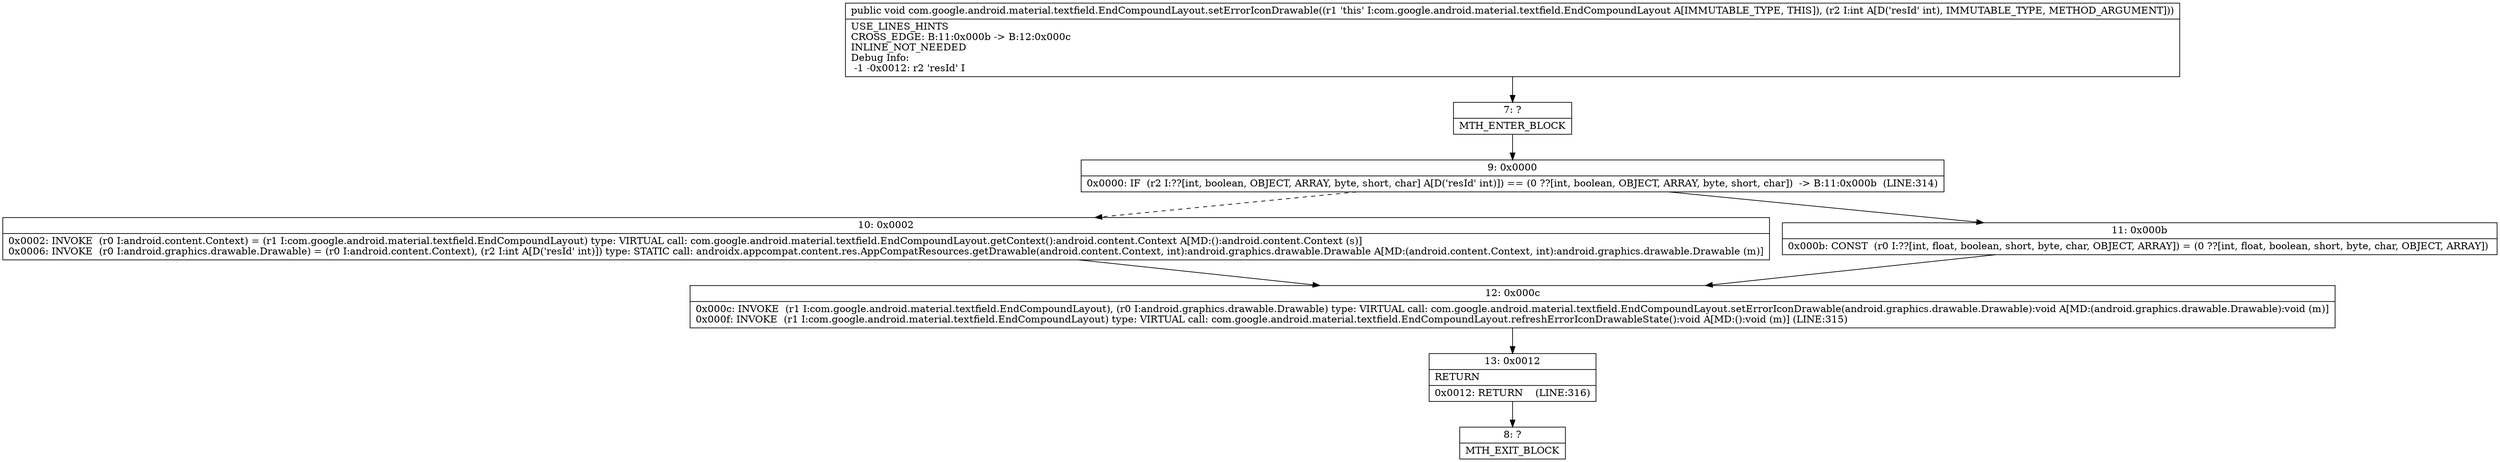 digraph "CFG forcom.google.android.material.textfield.EndCompoundLayout.setErrorIconDrawable(I)V" {
Node_7 [shape=record,label="{7\:\ ?|MTH_ENTER_BLOCK\l}"];
Node_9 [shape=record,label="{9\:\ 0x0000|0x0000: IF  (r2 I:??[int, boolean, OBJECT, ARRAY, byte, short, char] A[D('resId' int)]) == (0 ??[int, boolean, OBJECT, ARRAY, byte, short, char])  \-\> B:11:0x000b  (LINE:314)\l}"];
Node_10 [shape=record,label="{10\:\ 0x0002|0x0002: INVOKE  (r0 I:android.content.Context) = (r1 I:com.google.android.material.textfield.EndCompoundLayout) type: VIRTUAL call: com.google.android.material.textfield.EndCompoundLayout.getContext():android.content.Context A[MD:():android.content.Context (s)]\l0x0006: INVOKE  (r0 I:android.graphics.drawable.Drawable) = (r0 I:android.content.Context), (r2 I:int A[D('resId' int)]) type: STATIC call: androidx.appcompat.content.res.AppCompatResources.getDrawable(android.content.Context, int):android.graphics.drawable.Drawable A[MD:(android.content.Context, int):android.graphics.drawable.Drawable (m)]\l}"];
Node_12 [shape=record,label="{12\:\ 0x000c|0x000c: INVOKE  (r1 I:com.google.android.material.textfield.EndCompoundLayout), (r0 I:android.graphics.drawable.Drawable) type: VIRTUAL call: com.google.android.material.textfield.EndCompoundLayout.setErrorIconDrawable(android.graphics.drawable.Drawable):void A[MD:(android.graphics.drawable.Drawable):void (m)]\l0x000f: INVOKE  (r1 I:com.google.android.material.textfield.EndCompoundLayout) type: VIRTUAL call: com.google.android.material.textfield.EndCompoundLayout.refreshErrorIconDrawableState():void A[MD:():void (m)] (LINE:315)\l}"];
Node_13 [shape=record,label="{13\:\ 0x0012|RETURN\l|0x0012: RETURN    (LINE:316)\l}"];
Node_8 [shape=record,label="{8\:\ ?|MTH_EXIT_BLOCK\l}"];
Node_11 [shape=record,label="{11\:\ 0x000b|0x000b: CONST  (r0 I:??[int, float, boolean, short, byte, char, OBJECT, ARRAY]) = (0 ??[int, float, boolean, short, byte, char, OBJECT, ARRAY]) \l}"];
MethodNode[shape=record,label="{public void com.google.android.material.textfield.EndCompoundLayout.setErrorIconDrawable((r1 'this' I:com.google.android.material.textfield.EndCompoundLayout A[IMMUTABLE_TYPE, THIS]), (r2 I:int A[D('resId' int), IMMUTABLE_TYPE, METHOD_ARGUMENT]))  | USE_LINES_HINTS\lCROSS_EDGE: B:11:0x000b \-\> B:12:0x000c\lINLINE_NOT_NEEDED\lDebug Info:\l  \-1 \-0x0012: r2 'resId' I\l}"];
MethodNode -> Node_7;Node_7 -> Node_9;
Node_9 -> Node_10[style=dashed];
Node_9 -> Node_11;
Node_10 -> Node_12;
Node_12 -> Node_13;
Node_13 -> Node_8;
Node_11 -> Node_12;
}

